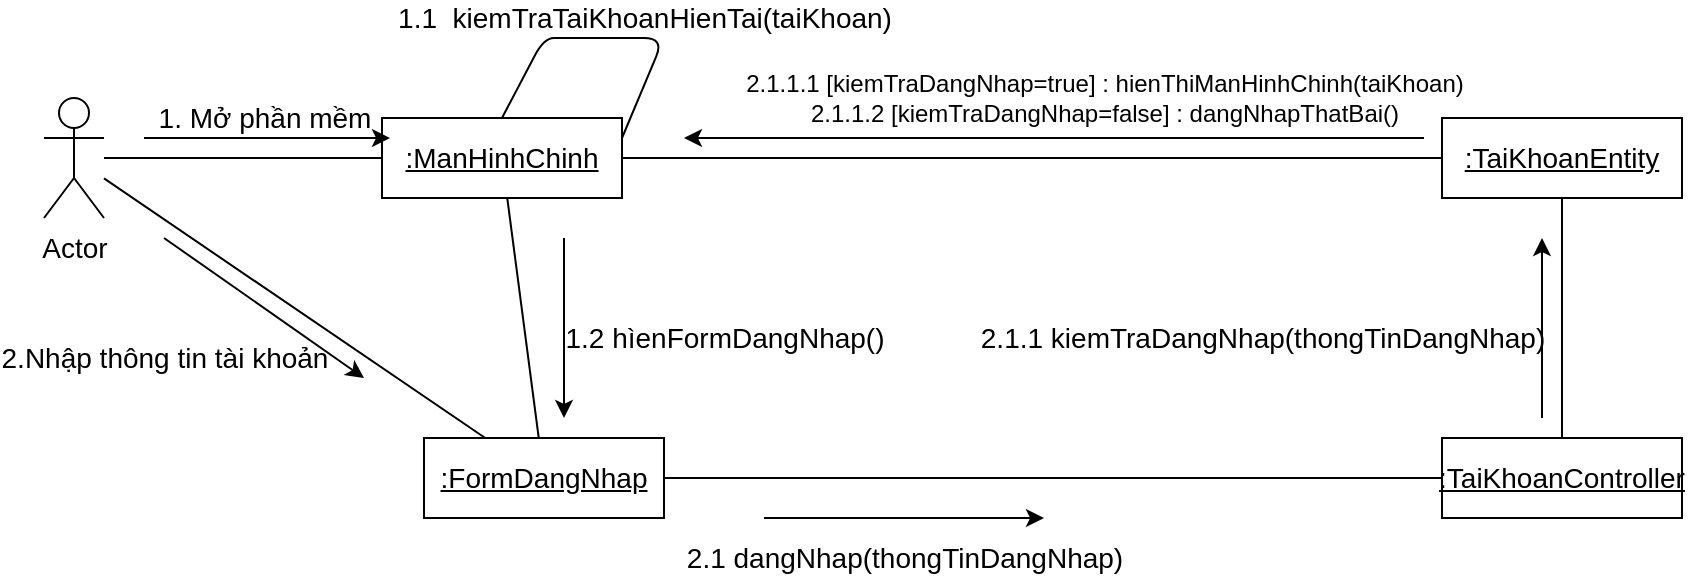 <mxfile version="13.9.9" type="device"><diagram id="nDJPYN9MJrRaPTYQ1nKy" name="Page-1"><mxGraphModel dx="926" dy="626" grid="1" gridSize="10" guides="1" tooltips="1" connect="1" arrows="1" fold="1" page="1" pageScale="1" pageWidth="850" pageHeight="1100" math="0" shadow="0"><root><mxCell id="0"/><mxCell id="1" parent="0"/><mxCell id="7jYxN-CEkSdcWfcaSGoC-1" value="&lt;u style=&quot;font-size: 14px;&quot;&gt;:ManHinhChinh&lt;/u&gt;" style="rounded=0;whiteSpace=wrap;html=1;fontSize=14;" parent="1" vertex="1"><mxGeometry x="190" y="200" width="120" height="40" as="geometry"/></mxCell><mxCell id="7jYxN-CEkSdcWfcaSGoC-2" value="Actor" style="shape=umlActor;verticalLabelPosition=bottom;verticalAlign=top;html=1;fontSize=14;" parent="1" vertex="1"><mxGeometry x="21" y="190" width="30" height="60" as="geometry"/></mxCell><mxCell id="7jYxN-CEkSdcWfcaSGoC-3" value="&lt;u style=&quot;font-size: 14px;&quot;&gt;:FormDangNhap&lt;/u&gt;" style="rounded=0;whiteSpace=wrap;html=1;fontSize=14;" parent="1" vertex="1"><mxGeometry x="211" y="360" width="120" height="40" as="geometry"/></mxCell><mxCell id="7jYxN-CEkSdcWfcaSGoC-4" value="&lt;u style=&quot;font-size: 14px;&quot;&gt;:TaiKhoanController&lt;/u&gt;" style="rounded=0;whiteSpace=wrap;html=1;fontSize=14;" parent="1" vertex="1"><mxGeometry x="720" y="360" width="120" height="40" as="geometry"/></mxCell><mxCell id="7jYxN-CEkSdcWfcaSGoC-5" value="" style="endArrow=none;html=1;fontSize=14;" parent="1" source="7jYxN-CEkSdcWfcaSGoC-2" target="7jYxN-CEkSdcWfcaSGoC-1" edge="1"><mxGeometry width="50" height="50" relative="1" as="geometry"><mxPoint x="81" y="440" as="sourcePoint"/><mxPoint x="131" y="390" as="targetPoint"/></mxGeometry></mxCell><mxCell id="7jYxN-CEkSdcWfcaSGoC-6" value="" style="endArrow=none;html=1;fontSize=14;" parent="1" source="7jYxN-CEkSdcWfcaSGoC-3" target="7jYxN-CEkSdcWfcaSGoC-1" edge="1"><mxGeometry width="50" height="50" relative="1" as="geometry"><mxPoint x="221" y="310" as="sourcePoint"/><mxPoint x="271" y="260" as="targetPoint"/></mxGeometry></mxCell><mxCell id="7jYxN-CEkSdcWfcaSGoC-7" value="" style="endArrow=none;html=1;fontSize=14;" parent="1" source="7jYxN-CEkSdcWfcaSGoC-3" target="7jYxN-CEkSdcWfcaSGoC-4" edge="1"><mxGeometry width="50" height="50" relative="1" as="geometry"><mxPoint x="231" y="540" as="sourcePoint"/><mxPoint x="281" y="490" as="targetPoint"/></mxGeometry></mxCell><mxCell id="7jYxN-CEkSdcWfcaSGoC-8" value="&lt;u style=&quot;font-size: 14px;&quot;&gt;:TaiKhoanEntity&lt;/u&gt;" style="rounded=0;whiteSpace=wrap;html=1;fontSize=14;" parent="1" vertex="1"><mxGeometry x="720" y="200" width="120" height="40" as="geometry"/></mxCell><mxCell id="7jYxN-CEkSdcWfcaSGoC-9" value="" style="endArrow=none;html=1;fontSize=14;" parent="1" source="7jYxN-CEkSdcWfcaSGoC-8" target="7jYxN-CEkSdcWfcaSGoC-4" edge="1"><mxGeometry width="50" height="50" relative="1" as="geometry"><mxPoint x="171" y="540" as="sourcePoint"/><mxPoint x="221" y="490" as="targetPoint"/></mxGeometry></mxCell><mxCell id="7jYxN-CEkSdcWfcaSGoC-10" value="1. Mở phần mềm" style="endArrow=classic;html=1;fontSize=14;" parent="1" edge="1"><mxGeometry x="-0.024" y="10" width="50" height="50" relative="1" as="geometry"><mxPoint x="71" y="210" as="sourcePoint"/><mxPoint x="194" y="210" as="targetPoint"/><mxPoint as="offset"/></mxGeometry></mxCell><mxCell id="7jYxN-CEkSdcWfcaSGoC-12" value="&lt;span style=&quot;color: rgb(0 , 0 , 0) ; font-family: &amp;#34;helvetica&amp;#34; ; font-size: 14px ; font-style: normal ; font-weight: 400 ; letter-spacing: normal ; text-align: center ; text-indent: 0px ; text-transform: none ; word-spacing: 0px ; display: inline ; float: none&quot;&gt;1.1&amp;nbsp; kiemTraTaiKhoanHienTai(taiKhoan)&lt;/span&gt;" style="endArrow=none;html=1;exitX=1;exitY=0.25;exitDx=0;exitDy=0;entryX=0.5;entryY=0;entryDx=0;entryDy=0;endFill=0;labelBackgroundColor=none;fontSize=14;" parent="1" source="7jYxN-CEkSdcWfcaSGoC-1" target="7jYxN-CEkSdcWfcaSGoC-1" edge="1"><mxGeometry x="-0.2" y="-10" width="50" height="50" relative="1" as="geometry"><mxPoint x="361" y="210" as="sourcePoint"/><mxPoint x="411" y="160" as="targetPoint"/><Array as="points"><mxPoint x="331" y="160"/><mxPoint x="291" y="160"/><mxPoint x="271" y="160"/></Array><mxPoint as="offset"/></mxGeometry></mxCell><mxCell id="7jYxN-CEkSdcWfcaSGoC-14" value="1.2 hìenFormDangNhap()" style="endArrow=classic;html=1;labelBackgroundColor=none;fontSize=14;" parent="1" edge="1"><mxGeometry x="0.111" y="80" width="50" height="50" relative="1" as="geometry"><mxPoint x="281" y="260" as="sourcePoint"/><mxPoint x="281" y="350" as="targetPoint"/><mxPoint as="offset"/></mxGeometry></mxCell><mxCell id="7jYxN-CEkSdcWfcaSGoC-15" value="&lt;span style=&quot;color: rgb(0, 0, 0); font-family: helvetica; font-size: 14px; font-style: normal; font-weight: 400; letter-spacing: normal; text-align: center; text-indent: 0px; text-transform: none; word-spacing: 0px; background-color: rgb(255, 255, 255); display: inline; float: none;&quot;&gt;2.1 dangNhap(thongTinDangNhap)&lt;/span&gt;&lt;br style=&quot;font-size: 14px;&quot;&gt;" style="endArrow=classic;html=1;labelBackgroundColor=none;fontSize=14;" parent="1" edge="1"><mxGeometry y="-20" width="50" height="50" relative="1" as="geometry"><mxPoint x="381" y="400" as="sourcePoint"/><mxPoint x="521" y="400" as="targetPoint"/><mxPoint as="offset"/></mxGeometry></mxCell><mxCell id="7jYxN-CEkSdcWfcaSGoC-16" value="2.1.1 kiemTraDangNhap(thongTinDangNhap)" style="endArrow=classic;html=1;labelBackgroundColor=none;fontSize=14;" parent="1" edge="1"><mxGeometry x="-0.111" y="140" width="50" height="50" relative="1" as="geometry"><mxPoint x="770" y="350" as="sourcePoint"/><mxPoint x="770" y="260" as="targetPoint"/><mxPoint as="offset"/></mxGeometry></mxCell><mxCell id="7jYxN-CEkSdcWfcaSGoC-17" value="" style="endArrow=none;html=1;labelBackgroundColor=none;fontSize=14;" parent="1" source="7jYxN-CEkSdcWfcaSGoC-8" target="7jYxN-CEkSdcWfcaSGoC-1" edge="1"><mxGeometry width="50" height="50" relative="1" as="geometry"><mxPoint x="161" y="350" as="sourcePoint"/><mxPoint x="211" y="300" as="targetPoint"/></mxGeometry></mxCell><mxCell id="7jYxN-CEkSdcWfcaSGoC-19" value="" style="endArrow=none;html=1;labelBackgroundColor=none;fontSize=14;" parent="1" source="7jYxN-CEkSdcWfcaSGoC-3" target="7jYxN-CEkSdcWfcaSGoC-2" edge="1"><mxGeometry width="50" height="50" relative="1" as="geometry"><mxPoint x="101" y="490" as="sourcePoint"/><mxPoint x="151" y="440" as="targetPoint"/></mxGeometry></mxCell><mxCell id="7jYxN-CEkSdcWfcaSGoC-20" value="2.Nhập thông tin tài khoản" style="endArrow=classic;html=1;labelBackgroundColor=none;fontSize=14;" parent="1" edge="1"><mxGeometry x="-0.436" y="-49" width="50" height="50" relative="1" as="geometry"><mxPoint x="81" y="260" as="sourcePoint"/><mxPoint x="181" y="330" as="targetPoint"/><mxPoint as="offset"/></mxGeometry></mxCell><mxCell id="7jYxN-CEkSdcWfcaSGoC-21" value="2.1.1.1 [kiemTraDangNhap=true] : hienThiManHinhChinh(taiKhoan)&lt;br style=&quot;font-size: 12px;&quot;&gt;2.1.1.2 [kiemTraDangNhap=false] : dangNhapThatBai()" style="endArrow=classic;html=1;labelBackgroundColor=none;fontSize=12;" parent="1" edge="1"><mxGeometry x="-0.135" y="-20" width="50" height="50" relative="1" as="geometry"><mxPoint x="711" y="210" as="sourcePoint"/><mxPoint x="341" y="210" as="targetPoint"/><mxPoint as="offset"/></mxGeometry></mxCell></root></mxGraphModel></diagram></mxfile>